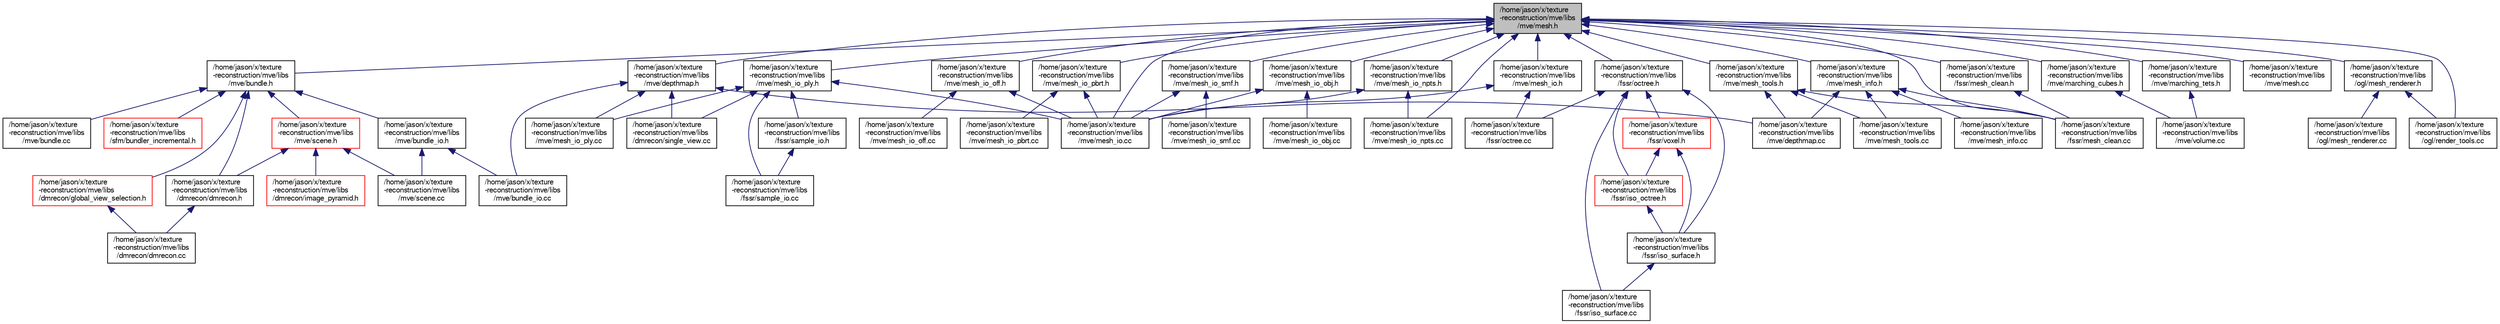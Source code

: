 digraph "/home/jason/x/texture-reconstruction/mve/libs/mve/mesh.h"
{
  edge [fontname="FreeSans",fontsize="10",labelfontname="FreeSans",labelfontsize="10"];
  node [fontname="FreeSans",fontsize="10",shape=record];
  Node15 [label="/home/jason/x/texture\l-reconstruction/mve/libs\l/mve/mesh.h",height=0.2,width=0.4,color="black", fillcolor="grey75", style="filled", fontcolor="black"];
  Node15 -> Node16 [dir="back",color="midnightblue",fontsize="10",style="solid",fontname="FreeSans"];
  Node16 [label="/home/jason/x/texture\l-reconstruction/mve/libs\l/mve/bundle.h",height=0.2,width=0.4,color="black", fillcolor="white", style="filled",URL="$bundle_8h.html"];
  Node16 -> Node17 [dir="back",color="midnightblue",fontsize="10",style="solid",fontname="FreeSans"];
  Node17 [label="/home/jason/x/texture\l-reconstruction/mve/libs\l/dmrecon/dmrecon.h",height=0.2,width=0.4,color="black", fillcolor="white", style="filled",URL="$dmrecon_8h.html"];
  Node17 -> Node18 [dir="back",color="midnightblue",fontsize="10",style="solid",fontname="FreeSans"];
  Node18 [label="/home/jason/x/texture\l-reconstruction/mve/libs\l/dmrecon/dmrecon.cc",height=0.2,width=0.4,color="black", fillcolor="white", style="filled",URL="$dmrecon_8cc.html"];
  Node16 -> Node19 [dir="back",color="midnightblue",fontsize="10",style="solid",fontname="FreeSans"];
  Node19 [label="/home/jason/x/texture\l-reconstruction/mve/libs\l/mve/scene.h",height=0.2,width=0.4,color="red", fillcolor="white", style="filled",URL="$scene_8h.html"];
  Node19 -> Node17 [dir="back",color="midnightblue",fontsize="10",style="solid",fontname="FreeSans"];
  Node19 -> Node20 [dir="back",color="midnightblue",fontsize="10",style="solid",fontname="FreeSans"];
  Node20 [label="/home/jason/x/texture\l-reconstruction/mve/libs\l/dmrecon/image_pyramid.h",height=0.2,width=0.4,color="red", fillcolor="white", style="filled",URL="$image__pyramid_8h.html"];
  Node19 -> Node34 [dir="back",color="midnightblue",fontsize="10",style="solid",fontname="FreeSans"];
  Node34 [label="/home/jason/x/texture\l-reconstruction/mve/libs\l/mve/scene.cc",height=0.2,width=0.4,color="black", fillcolor="white", style="filled",URL="$scene_8cc.html"];
  Node16 -> Node28 [dir="back",color="midnightblue",fontsize="10",style="solid",fontname="FreeSans"];
  Node28 [label="/home/jason/x/texture\l-reconstruction/mve/libs\l/dmrecon/global_view_selection.h",height=0.2,width=0.4,color="red", fillcolor="white", style="filled",URL="$global__view__selection_8h.html"];
  Node28 -> Node18 [dir="back",color="midnightblue",fontsize="10",style="solid",fontname="FreeSans"];
  Node16 -> Node41 [dir="back",color="midnightblue",fontsize="10",style="solid",fontname="FreeSans"];
  Node41 [label="/home/jason/x/texture\l-reconstruction/mve/libs\l/mve/bundle.cc",height=0.2,width=0.4,color="black", fillcolor="white", style="filled",URL="$bundle_8cc.html"];
  Node16 -> Node42 [dir="back",color="midnightblue",fontsize="10",style="solid",fontname="FreeSans"];
  Node42 [label="/home/jason/x/texture\l-reconstruction/mve/libs\l/mve/bundle_io.h",height=0.2,width=0.4,color="black", fillcolor="white", style="filled",URL="$bundle__io_8h.html"];
  Node42 -> Node43 [dir="back",color="midnightblue",fontsize="10",style="solid",fontname="FreeSans"];
  Node43 [label="/home/jason/x/texture\l-reconstruction/mve/libs\l/mve/bundle_io.cc",height=0.2,width=0.4,color="black", fillcolor="white", style="filled",URL="$bundle__io_8cc.html"];
  Node42 -> Node34 [dir="back",color="midnightblue",fontsize="10",style="solid",fontname="FreeSans"];
  Node16 -> Node44 [dir="back",color="midnightblue",fontsize="10",style="solid",fontname="FreeSans"];
  Node44 [label="/home/jason/x/texture\l-reconstruction/mve/libs\l/sfm/bundler_incremental.h",height=0.2,width=0.4,color="red", fillcolor="white", style="filled",URL="$bundler__incremental_8h.html"];
  Node15 -> Node46 [dir="back",color="midnightblue",fontsize="10",style="solid",fontname="FreeSans"];
  Node46 [label="/home/jason/x/texture\l-reconstruction/mve/libs\l/mve/depthmap.h",height=0.2,width=0.4,color="black", fillcolor="white", style="filled",URL="$depthmap_8h.html"];
  Node46 -> Node32 [dir="back",color="midnightblue",fontsize="10",style="solid",fontname="FreeSans"];
  Node32 [label="/home/jason/x/texture\l-reconstruction/mve/libs\l/dmrecon/single_view.cc",height=0.2,width=0.4,color="black", fillcolor="white", style="filled",URL="$single__view_8cc.html"];
  Node46 -> Node43 [dir="back",color="midnightblue",fontsize="10",style="solid",fontname="FreeSans"];
  Node46 -> Node47 [dir="back",color="midnightblue",fontsize="10",style="solid",fontname="FreeSans"];
  Node47 [label="/home/jason/x/texture\l-reconstruction/mve/libs\l/mve/depthmap.cc",height=0.2,width=0.4,color="black", fillcolor="white", style="filled",URL="$depthmap_8cc.html"];
  Node46 -> Node48 [dir="back",color="midnightblue",fontsize="10",style="solid",fontname="FreeSans"];
  Node48 [label="/home/jason/x/texture\l-reconstruction/mve/libs\l/mve/mesh_io_ply.cc",height=0.2,width=0.4,color="black", fillcolor="white", style="filled",URL="$mesh__io__ply_8cc.html"];
  Node15 -> Node49 [dir="back",color="midnightblue",fontsize="10",style="solid",fontname="FreeSans"];
  Node49 [label="/home/jason/x/texture\l-reconstruction/mve/libs\l/mve/mesh_io_ply.h",height=0.2,width=0.4,color="black", fillcolor="white", style="filled",URL="$mesh__io__ply_8h.html"];
  Node49 -> Node32 [dir="back",color="midnightblue",fontsize="10",style="solid",fontname="FreeSans"];
  Node49 -> Node50 [dir="back",color="midnightblue",fontsize="10",style="solid",fontname="FreeSans"];
  Node50 [label="/home/jason/x/texture\l-reconstruction/mve/libs\l/fssr/sample_io.cc",height=0.2,width=0.4,color="black", fillcolor="white", style="filled",URL="$sample__io_8cc.html"];
  Node49 -> Node51 [dir="back",color="midnightblue",fontsize="10",style="solid",fontname="FreeSans"];
  Node51 [label="/home/jason/x/texture\l-reconstruction/mve/libs\l/fssr/sample_io.h",height=0.2,width=0.4,color="black", fillcolor="white", style="filled",URL="$sample__io_8h.html"];
  Node51 -> Node50 [dir="back",color="midnightblue",fontsize="10",style="solid",fontname="FreeSans"];
  Node49 -> Node52 [dir="back",color="midnightblue",fontsize="10",style="solid",fontname="FreeSans"];
  Node52 [label="/home/jason/x/texture\l-reconstruction/mve/libs\l/mve/mesh_io.cc",height=0.2,width=0.4,color="black", fillcolor="white", style="filled",URL="$mesh__io_8cc.html"];
  Node49 -> Node48 [dir="back",color="midnightblue",fontsize="10",style="solid",fontname="FreeSans"];
  Node15 -> Node53 [dir="back",color="midnightblue",fontsize="10",style="solid",fontname="FreeSans"];
  Node53 [label="/home/jason/x/texture\l-reconstruction/mve/libs\l/fssr/octree.h",height=0.2,width=0.4,color="black", fillcolor="white", style="filled",URL="$octree_8h.html"];
  Node53 -> Node54 [dir="back",color="midnightblue",fontsize="10",style="solid",fontname="FreeSans"];
  Node54 [label="/home/jason/x/texture\l-reconstruction/mve/libs\l/fssr/voxel.h",height=0.2,width=0.4,color="red", fillcolor="white", style="filled",URL="$voxel_8h.html"];
  Node54 -> Node55 [dir="back",color="midnightblue",fontsize="10",style="solid",fontname="FreeSans"];
  Node55 [label="/home/jason/x/texture\l-reconstruction/mve/libs\l/fssr/iso_octree.h",height=0.2,width=0.4,color="red", fillcolor="white", style="filled",URL="$iso__octree_8h.html"];
  Node55 -> Node57 [dir="back",color="midnightblue",fontsize="10",style="solid",fontname="FreeSans"];
  Node57 [label="/home/jason/x/texture\l-reconstruction/mve/libs\l/fssr/iso_surface.h",height=0.2,width=0.4,color="black", fillcolor="white", style="filled",URL="$iso__surface_8h.html"];
  Node57 -> Node58 [dir="back",color="midnightblue",fontsize="10",style="solid",fontname="FreeSans"];
  Node58 [label="/home/jason/x/texture\l-reconstruction/mve/libs\l/fssr/iso_surface.cc",height=0.2,width=0.4,color="black", fillcolor="white", style="filled",URL="$iso__surface_8cc.html"];
  Node54 -> Node57 [dir="back",color="midnightblue",fontsize="10",style="solid",fontname="FreeSans"];
  Node53 -> Node55 [dir="back",color="midnightblue",fontsize="10",style="solid",fontname="FreeSans"];
  Node53 -> Node58 [dir="back",color="midnightblue",fontsize="10",style="solid",fontname="FreeSans"];
  Node53 -> Node57 [dir="back",color="midnightblue",fontsize="10",style="solid",fontname="FreeSans"];
  Node53 -> Node60 [dir="back",color="midnightblue",fontsize="10",style="solid",fontname="FreeSans"];
  Node60 [label="/home/jason/x/texture\l-reconstruction/mve/libs\l/fssr/octree.cc",height=0.2,width=0.4,color="black", fillcolor="white", style="filled",URL="$octree_8cc.html"];
  Node15 -> Node61 [dir="back",color="midnightblue",fontsize="10",style="solid",fontname="FreeSans"];
  Node61 [label="/home/jason/x/texture\l-reconstruction/mve/libs\l/fssr/mesh_clean.cc",height=0.2,width=0.4,color="black", fillcolor="white", style="filled",URL="$mesh__clean_8cc.html"];
  Node15 -> Node62 [dir="back",color="midnightblue",fontsize="10",style="solid",fontname="FreeSans"];
  Node62 [label="/home/jason/x/texture\l-reconstruction/mve/libs\l/mve/mesh_tools.h",height=0.2,width=0.4,color="black", fillcolor="white", style="filled",URL="$mesh__tools_8h.html"];
  Node62 -> Node61 [dir="back",color="midnightblue",fontsize="10",style="solid",fontname="FreeSans"];
  Node62 -> Node47 [dir="back",color="midnightblue",fontsize="10",style="solid",fontname="FreeSans"];
  Node62 -> Node63 [dir="back",color="midnightblue",fontsize="10",style="solid",fontname="FreeSans"];
  Node63 [label="/home/jason/x/texture\l-reconstruction/mve/libs\l/mve/mesh_tools.cc",height=0.2,width=0.4,color="black", fillcolor="white", style="filled",URL="$mesh__tools_8cc.html"];
  Node15 -> Node64 [dir="back",color="midnightblue",fontsize="10",style="solid",fontname="FreeSans"];
  Node64 [label="/home/jason/x/texture\l-reconstruction/mve/libs\l/mve/mesh_info.h",height=0.2,width=0.4,color="black", fillcolor="white", style="filled",URL="$mesh__info_8h.html"];
  Node64 -> Node61 [dir="back",color="midnightblue",fontsize="10",style="solid",fontname="FreeSans"];
  Node64 -> Node47 [dir="back",color="midnightblue",fontsize="10",style="solid",fontname="FreeSans"];
  Node64 -> Node65 [dir="back",color="midnightblue",fontsize="10",style="solid",fontname="FreeSans"];
  Node65 [label="/home/jason/x/texture\l-reconstruction/mve/libs\l/mve/mesh_info.cc",height=0.2,width=0.4,color="black", fillcolor="white", style="filled",URL="$mesh__info_8cc.html"];
  Node64 -> Node63 [dir="back",color="midnightblue",fontsize="10",style="solid",fontname="FreeSans"];
  Node15 -> Node66 [dir="back",color="midnightblue",fontsize="10",style="solid",fontname="FreeSans"];
  Node66 [label="/home/jason/x/texture\l-reconstruction/mve/libs\l/fssr/mesh_clean.h",height=0.2,width=0.4,color="black", fillcolor="white", style="filled",URL="$mesh__clean_8h.html"];
  Node66 -> Node61 [dir="back",color="midnightblue",fontsize="10",style="solid",fontname="FreeSans"];
  Node15 -> Node67 [dir="back",color="midnightblue",fontsize="10",style="solid",fontname="FreeSans"];
  Node67 [label="/home/jason/x/texture\l-reconstruction/mve/libs\l/mve/mesh_io.h",height=0.2,width=0.4,color="black", fillcolor="white", style="filled",URL="$mesh__io_8h.html"];
  Node67 -> Node60 [dir="back",color="midnightblue",fontsize="10",style="solid",fontname="FreeSans"];
  Node67 -> Node52 [dir="back",color="midnightblue",fontsize="10",style="solid",fontname="FreeSans"];
  Node15 -> Node68 [dir="back",color="midnightblue",fontsize="10",style="solid",fontname="FreeSans"];
  Node68 [label="/home/jason/x/texture\l-reconstruction/mve/libs\l/mve/marching_cubes.h",height=0.2,width=0.4,color="black", fillcolor="white", style="filled",URL="$marching__cubes_8h.html"];
  Node68 -> Node69 [dir="back",color="midnightblue",fontsize="10",style="solid",fontname="FreeSans"];
  Node69 [label="/home/jason/x/texture\l-reconstruction/mve/libs\l/mve/volume.cc",height=0.2,width=0.4,color="black", fillcolor="white", style="filled",URL="$volume_8cc.html"];
  Node15 -> Node70 [dir="back",color="midnightblue",fontsize="10",style="solid",fontname="FreeSans"];
  Node70 [label="/home/jason/x/texture\l-reconstruction/mve/libs\l/mve/marching_tets.h",height=0.2,width=0.4,color="black", fillcolor="white", style="filled",URL="$marching__tets_8h.html"];
  Node70 -> Node69 [dir="back",color="midnightblue",fontsize="10",style="solid",fontname="FreeSans"];
  Node15 -> Node71 [dir="back",color="midnightblue",fontsize="10",style="solid",fontname="FreeSans"];
  Node71 [label="/home/jason/x/texture\l-reconstruction/mve/libs\l/mve/mesh.cc",height=0.2,width=0.4,color="black", fillcolor="white", style="filled",URL="$mesh_8cc.html"];
  Node15 -> Node52 [dir="back",color="midnightblue",fontsize="10",style="solid",fontname="FreeSans"];
  Node15 -> Node72 [dir="back",color="midnightblue",fontsize="10",style="solid",fontname="FreeSans"];
  Node72 [label="/home/jason/x/texture\l-reconstruction/mve/libs\l/mve/mesh_io_off.h",height=0.2,width=0.4,color="black", fillcolor="white", style="filled",URL="$mesh__io__off_8h.html"];
  Node72 -> Node52 [dir="back",color="midnightblue",fontsize="10",style="solid",fontname="FreeSans"];
  Node72 -> Node73 [dir="back",color="midnightblue",fontsize="10",style="solid",fontname="FreeSans"];
  Node73 [label="/home/jason/x/texture\l-reconstruction/mve/libs\l/mve/mesh_io_off.cc",height=0.2,width=0.4,color="black", fillcolor="white", style="filled",URL="$mesh__io__off_8cc.html"];
  Node15 -> Node74 [dir="back",color="midnightblue",fontsize="10",style="solid",fontname="FreeSans"];
  Node74 [label="/home/jason/x/texture\l-reconstruction/mve/libs\l/mve/mesh_io_npts.h",height=0.2,width=0.4,color="black", fillcolor="white", style="filled",URL="$mesh__io__npts_8h.html"];
  Node74 -> Node52 [dir="back",color="midnightblue",fontsize="10",style="solid",fontname="FreeSans"];
  Node74 -> Node75 [dir="back",color="midnightblue",fontsize="10",style="solid",fontname="FreeSans"];
  Node75 [label="/home/jason/x/texture\l-reconstruction/mve/libs\l/mve/mesh_io_npts.cc",height=0.2,width=0.4,color="black", fillcolor="white", style="filled",URL="$mesh__io__npts_8cc.html"];
  Node15 -> Node76 [dir="back",color="midnightblue",fontsize="10",style="solid",fontname="FreeSans"];
  Node76 [label="/home/jason/x/texture\l-reconstruction/mve/libs\l/mve/mesh_io_pbrt.h",height=0.2,width=0.4,color="black", fillcolor="white", style="filled",URL="$mesh__io__pbrt_8h.html"];
  Node76 -> Node52 [dir="back",color="midnightblue",fontsize="10",style="solid",fontname="FreeSans"];
  Node76 -> Node77 [dir="back",color="midnightblue",fontsize="10",style="solid",fontname="FreeSans"];
  Node77 [label="/home/jason/x/texture\l-reconstruction/mve/libs\l/mve/mesh_io_pbrt.cc",height=0.2,width=0.4,color="black", fillcolor="white", style="filled",URL="$mesh__io__pbrt_8cc.html"];
  Node15 -> Node78 [dir="back",color="midnightblue",fontsize="10",style="solid",fontname="FreeSans"];
  Node78 [label="/home/jason/x/texture\l-reconstruction/mve/libs\l/mve/mesh_io_smf.h",height=0.2,width=0.4,color="black", fillcolor="white", style="filled",URL="$mesh__io__smf_8h.html"];
  Node78 -> Node52 [dir="back",color="midnightblue",fontsize="10",style="solid",fontname="FreeSans"];
  Node78 -> Node79 [dir="back",color="midnightblue",fontsize="10",style="solid",fontname="FreeSans"];
  Node79 [label="/home/jason/x/texture\l-reconstruction/mve/libs\l/mve/mesh_io_smf.cc",height=0.2,width=0.4,color="black", fillcolor="white", style="filled",URL="$mesh__io__smf_8cc.html"];
  Node15 -> Node80 [dir="back",color="midnightblue",fontsize="10",style="solid",fontname="FreeSans"];
  Node80 [label="/home/jason/x/texture\l-reconstruction/mve/libs\l/mve/mesh_io_obj.h",height=0.2,width=0.4,color="black", fillcolor="white", style="filled",URL="$mesh__io__obj_8h.html"];
  Node80 -> Node52 [dir="back",color="midnightblue",fontsize="10",style="solid",fontname="FreeSans"];
  Node80 -> Node81 [dir="back",color="midnightblue",fontsize="10",style="solid",fontname="FreeSans"];
  Node81 [label="/home/jason/x/texture\l-reconstruction/mve/libs\l/mve/mesh_io_obj.cc",height=0.2,width=0.4,color="black", fillcolor="white", style="filled",URL="$mesh__io__obj_8cc.html"];
  Node15 -> Node75 [dir="back",color="midnightblue",fontsize="10",style="solid",fontname="FreeSans"];
  Node15 -> Node82 [dir="back",color="midnightblue",fontsize="10",style="solid",fontname="FreeSans"];
  Node82 [label="/home/jason/x/texture\l-reconstruction/mve/libs\l/ogl/mesh_renderer.h",height=0.2,width=0.4,color="black", fillcolor="white", style="filled",URL="$mesh__renderer_8h.html"];
  Node82 -> Node83 [dir="back",color="midnightblue",fontsize="10",style="solid",fontname="FreeSans"];
  Node83 [label="/home/jason/x/texture\l-reconstruction/mve/libs\l/ogl/mesh_renderer.cc",height=0.2,width=0.4,color="black", fillcolor="white", style="filled",URL="$mesh__renderer_8cc.html"];
  Node82 -> Node84 [dir="back",color="midnightblue",fontsize="10",style="solid",fontname="FreeSans"];
  Node84 [label="/home/jason/x/texture\l-reconstruction/mve/libs\l/ogl/render_tools.cc",height=0.2,width=0.4,color="black", fillcolor="white", style="filled",URL="$render__tools_8cc.html"];
  Node15 -> Node84 [dir="back",color="midnightblue",fontsize="10",style="solid",fontname="FreeSans"];
}
